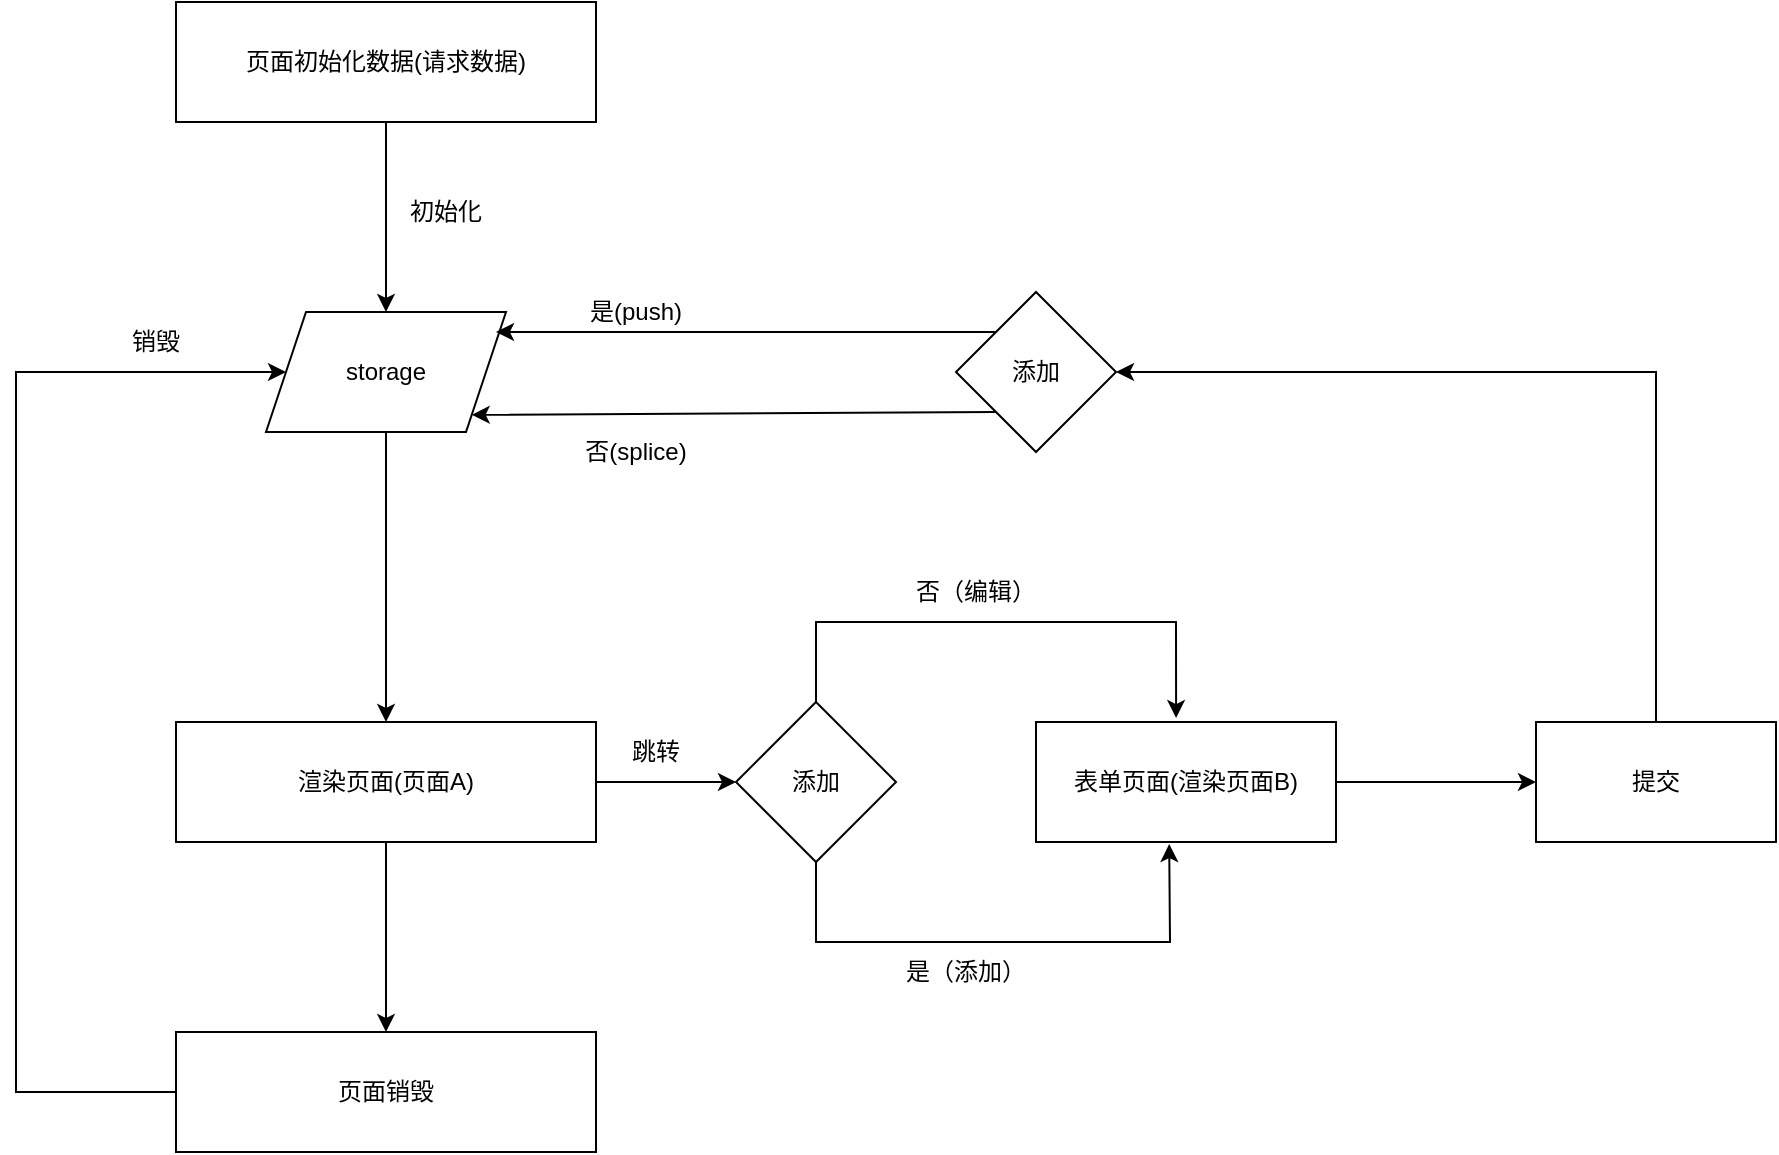 <mxfile version="15.5.4" type="embed"><diagram id="23iRSUPoRavnBvh4doch" name="Page-1"><mxGraphModel dx="2147" dy="668" grid="1" gridSize="10" guides="1" tooltips="1" connect="1" arrows="1" fold="1" page="1" pageScale="1" pageWidth="827" pageHeight="1169" math="0" shadow="0"><root><mxCell id="0"/><mxCell id="1" parent="0"/><mxCell id="2" value="页面初始化数据(请求数据)" style="rounded=0;whiteSpace=wrap;html=1;" vertex="1" parent="1"><mxGeometry x="40" y="40" width="210" height="60" as="geometry"/></mxCell><mxCell id="3" value="&lt;span&gt;storage&lt;/span&gt;" style="shape=parallelogram;perimeter=parallelogramPerimeter;whiteSpace=wrap;html=1;fixedSize=1;" vertex="1" parent="1"><mxGeometry x="85" y="195" width="120" height="60" as="geometry"/></mxCell><mxCell id="4" value="" style="endArrow=classic;html=1;rounded=0;exitX=0.5;exitY=1;exitDx=0;exitDy=0;" edge="1" parent="1" source="2" target="3"><mxGeometry width="50" height="50" relative="1" as="geometry"><mxPoint x="390" y="210" as="sourcePoint"/><mxPoint x="410" y="320" as="targetPoint"/></mxGeometry></mxCell><mxCell id="5" value="渲染页面(页面A)" style="rounded=0;whiteSpace=wrap;html=1;" vertex="1" parent="1"><mxGeometry x="40" y="400" width="210" height="60" as="geometry"/></mxCell><mxCell id="6" value="" style="endArrow=classic;html=1;rounded=0;entryX=0.5;entryY=0;entryDx=0;entryDy=0;exitX=0.5;exitY=1;exitDx=0;exitDy=0;" edge="1" parent="1" source="3" target="5"><mxGeometry width="50" height="50" relative="1" as="geometry"><mxPoint x="390" y="310" as="sourcePoint"/><mxPoint x="440" y="260" as="targetPoint"/></mxGeometry></mxCell><mxCell id="7" value="表单页面(渲染页面B)" style="rounded=0;whiteSpace=wrap;html=1;" vertex="1" parent="1"><mxGeometry x="470" y="400" width="150" height="60" as="geometry"/></mxCell><mxCell id="8" value="添加" style="rhombus;whiteSpace=wrap;html=1;" vertex="1" parent="1"><mxGeometry x="320" y="390" width="80" height="80" as="geometry"/></mxCell><mxCell id="9" value="" style="endArrow=classic;html=1;rounded=0;exitX=1;exitY=0.5;exitDx=0;exitDy=0;entryX=0;entryY=0.5;entryDx=0;entryDy=0;" edge="1" parent="1" source="5" target="8"><mxGeometry width="50" height="50" relative="1" as="geometry"><mxPoint x="390" y="410" as="sourcePoint"/><mxPoint x="440" y="360" as="targetPoint"/></mxGeometry></mxCell><mxCell id="10" value="" style="endArrow=classic;html=1;rounded=0;exitX=0.5;exitY=0;exitDx=0;exitDy=0;entryX=0.467;entryY=-0.033;entryDx=0;entryDy=0;entryPerimeter=0;" edge="1" parent="1" source="8" target="7"><mxGeometry width="50" height="50" relative="1" as="geometry"><mxPoint x="390" y="410" as="sourcePoint"/><mxPoint x="550" y="320" as="targetPoint"/><Array as="points"><mxPoint x="360" y="350"/><mxPoint x="540" y="350"/></Array></mxGeometry></mxCell><mxCell id="11" value="否（编辑）" style="text;html=1;strokeColor=none;fillColor=none;align=center;verticalAlign=middle;whiteSpace=wrap;rounded=0;" vertex="1" parent="1"><mxGeometry x="400" y="320" width="80" height="30" as="geometry"/></mxCell><mxCell id="12" value="" style="endArrow=classic;html=1;rounded=0;exitX=0.5;exitY=1;exitDx=0;exitDy=0;entryX=0.444;entryY=1.017;entryDx=0;entryDy=0;entryPerimeter=0;" edge="1" parent="1" source="8" target="7"><mxGeometry width="50" height="50" relative="1" as="geometry"><mxPoint x="390" y="410" as="sourcePoint"/><mxPoint x="570" y="510" as="targetPoint"/><Array as="points"><mxPoint x="360" y="510"/><mxPoint x="537" y="510"/></Array></mxGeometry></mxCell><mxCell id="13" value="是（添加）" style="text;html=1;strokeColor=none;fillColor=none;align=center;verticalAlign=middle;whiteSpace=wrap;rounded=0;" vertex="1" parent="1"><mxGeometry x="400" y="510" width="70" height="30" as="geometry"/></mxCell><mxCell id="14" value="提交" style="rounded=0;whiteSpace=wrap;html=1;" vertex="1" parent="1"><mxGeometry x="720" y="400" width="120" height="60" as="geometry"/></mxCell><mxCell id="15" value="" style="endArrow=classic;html=1;rounded=0;exitX=0.5;exitY=0;exitDx=0;exitDy=0;entryX=1;entryY=0.5;entryDx=0;entryDy=0;" edge="1" parent="1" source="14" target="25"><mxGeometry width="50" height="50" relative="1" as="geometry"><mxPoint x="490" y="410" as="sourcePoint"/><mxPoint x="570" y="310" as="targetPoint"/><Array as="points"><mxPoint x="780" y="225"/></Array></mxGeometry></mxCell><mxCell id="16" value="" style="endArrow=classic;html=1;rounded=0;entryX=0;entryY=0.5;entryDx=0;entryDy=0;exitX=1;exitY=0.5;exitDx=0;exitDy=0;" edge="1" parent="1" source="7" target="14"><mxGeometry width="50" height="50" relative="1" as="geometry"><mxPoint x="490" y="410" as="sourcePoint"/><mxPoint x="540" y="360" as="targetPoint"/></mxGeometry></mxCell><mxCell id="17" value="页面销毁" style="rounded=0;whiteSpace=wrap;html=1;" vertex="1" parent="1"><mxGeometry x="40" y="555" width="210" height="60" as="geometry"/></mxCell><mxCell id="18" value="" style="endArrow=classic;html=1;rounded=0;entryX=0;entryY=0.5;entryDx=0;entryDy=0;exitX=0;exitY=0.5;exitDx=0;exitDy=0;" edge="1" parent="1" source="17" target="3"><mxGeometry width="50" height="50" relative="1" as="geometry"><mxPoint x="490" y="410" as="sourcePoint"/><mxPoint x="540" y="360" as="targetPoint"/><Array as="points"><mxPoint y="585"/><mxPoint x="-40" y="585"/><mxPoint x="-40" y="225"/></Array></mxGeometry></mxCell><mxCell id="19" value="" style="endArrow=classic;html=1;rounded=0;exitX=0.5;exitY=1;exitDx=0;exitDy=0;entryX=0.5;entryY=0;entryDx=0;entryDy=0;" edge="1" parent="1" source="5" target="17"><mxGeometry width="50" height="50" relative="1" as="geometry"><mxPoint x="430" y="410" as="sourcePoint"/><mxPoint x="480" y="360" as="targetPoint"/></mxGeometry></mxCell><mxCell id="20" value="销毁" style="text;html=1;strokeColor=none;fillColor=none;align=center;verticalAlign=middle;whiteSpace=wrap;rounded=0;" vertex="1" parent="1"><mxGeometry y="195" width="60" height="30" as="geometry"/></mxCell><mxCell id="24" value="初始化" style="text;html=1;strokeColor=none;fillColor=none;align=center;verticalAlign=middle;whiteSpace=wrap;rounded=0;" vertex="1" parent="1"><mxGeometry x="145" y="130" width="60" height="30" as="geometry"/></mxCell><mxCell id="25" value="添加" style="rhombus;whiteSpace=wrap;html=1;" vertex="1" parent="1"><mxGeometry x="430" y="185" width="80" height="80" as="geometry"/></mxCell><mxCell id="29" value="" style="endArrow=classic;html=1;rounded=0;exitX=0;exitY=0;exitDx=0;exitDy=0;" edge="1" parent="1" source="25"><mxGeometry width="50" height="50" relative="1" as="geometry"><mxPoint x="430" y="210" as="sourcePoint"/><mxPoint x="200" y="205" as="targetPoint"/></mxGeometry></mxCell><mxCell id="30" value="" style="endArrow=classic;html=1;rounded=0;entryX=1;entryY=1;entryDx=0;entryDy=0;exitX=0;exitY=1;exitDx=0;exitDy=0;" edge="1" parent="1" source="25" target="3"><mxGeometry width="50" height="50" relative="1" as="geometry"><mxPoint x="430" y="210" as="sourcePoint"/><mxPoint x="480" y="160" as="targetPoint"/></mxGeometry></mxCell><mxCell id="31" value="是(push)" style="text;html=1;strokeColor=none;fillColor=none;align=center;verticalAlign=middle;whiteSpace=wrap;rounded=0;" vertex="1" parent="1"><mxGeometry x="240" y="180" width="60" height="30" as="geometry"/></mxCell><mxCell id="32" value="否(splice)" style="text;html=1;strokeColor=none;fillColor=none;align=center;verticalAlign=middle;whiteSpace=wrap;rounded=0;" vertex="1" parent="1"><mxGeometry x="240" y="250" width="60" height="30" as="geometry"/></mxCell><mxCell id="33" value="跳转" style="text;html=1;strokeColor=none;fillColor=none;align=center;verticalAlign=middle;whiteSpace=wrap;rounded=0;" vertex="1" parent="1"><mxGeometry x="250" y="400" width="60" height="30" as="geometry"/></mxCell></root></mxGraphModel></diagram></mxfile>